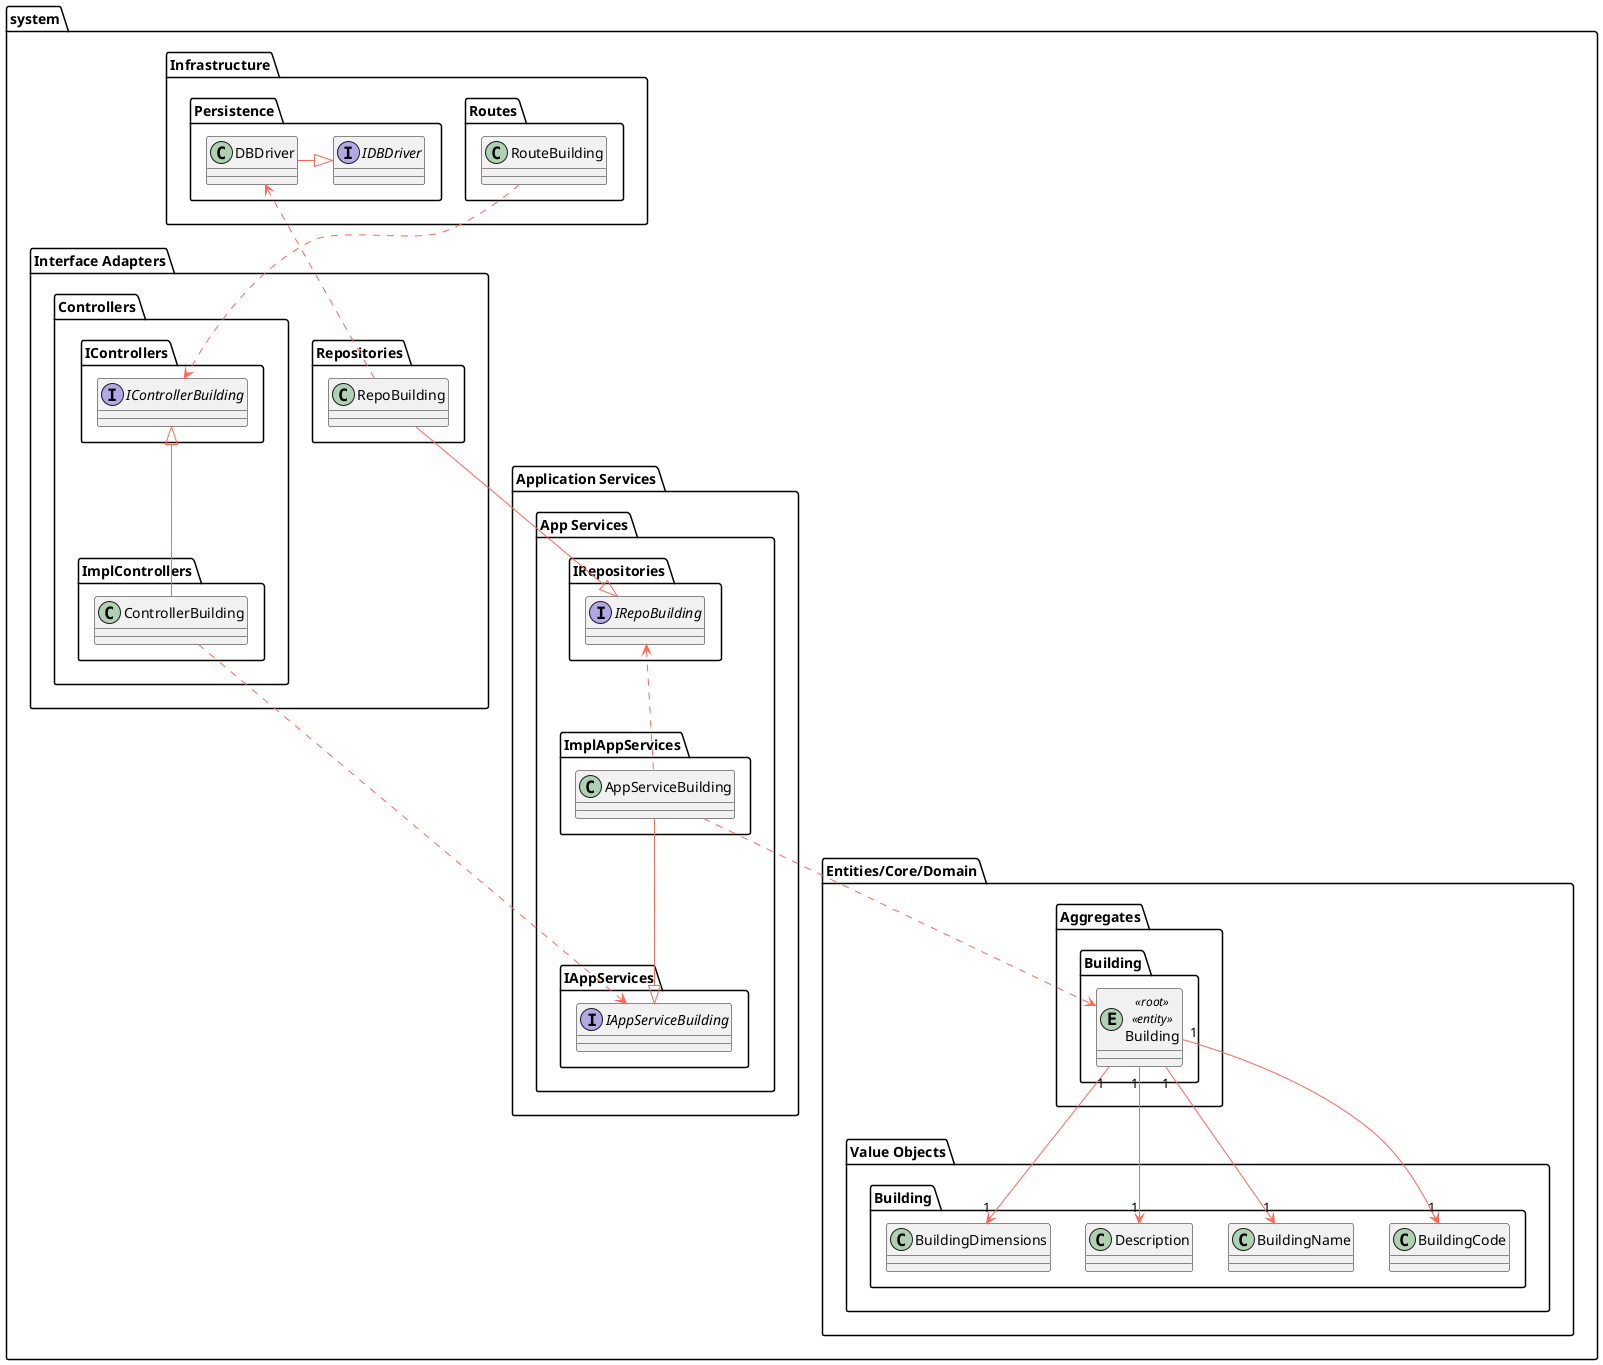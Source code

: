 @startuml

skinparam component {
    FontSize 16
    BackgroundColor<<Apache>> LightCoral
    BorderColor<<Apache>> #FF6655
    FontName Courier
    BorderColor black
    BackgroundColor DeepSkyBlue
    ArrowFontName Impact
    ArrowColor #FF6655
}

package system {
    package "Infrastructure" {
        package "Routes" {
            class RouteBuilding
        }

        package "Persistence" {
            interface IDBDriver
            class DBDriver
        }

        DBDriver -right-|> IDBDriver
    }

    package "Interface Adapters" {
        package "Controllers" {
            package "IControllers" {
                interface IControllerBuilding
            }

            package "ImplControllers" {
                class ControllerBuilding
            }
            ControllerBuilding -up-|> IControllerBuilding
        }

        package "Repositories" {
            class RepoBuilding
        }

        RepoBuilding .up.> DBDriver

        RouteBuilding ..> IControllerBuilding
    }

    package "Application Services" {
        package "App Services" {
            package "IAppServices" {
                interface IAppServiceBuilding
            }

            package "ImplAppServices" {
                class AppServiceBuilding
            }

            AppServiceBuilding --|> IAppServiceBuilding

            package "IRepositories" {
                interface IRepoBuilding
            }

            RepoBuilding --|> IRepoBuilding
        }

        ControllerBuilding ..> IAppServiceBuilding

        AppServiceBuilding .up.> IRepoBuilding
    }

    package "Entities/Core/Domain" {
        package "Aggregates" {
            package "Building" as a_building {
                entity Building <<root>> <<entity>>
            }

        }


        package "Value Objects" {
                package "Building" as vo_building {
                class BuildingCode
                class BuildingName
                class Description
                class BuildingDimensions
            }
        }
        Building "1" --> "1" BuildingCode
        Building "1" --> "1" BuildingName
        Building "1" --> "1" Description
        Building "1" --> "1" BuildingDimensions

        AppServiceBuilding ..> Building

        'package "Services" {
        '}
    }
}

@enduml

